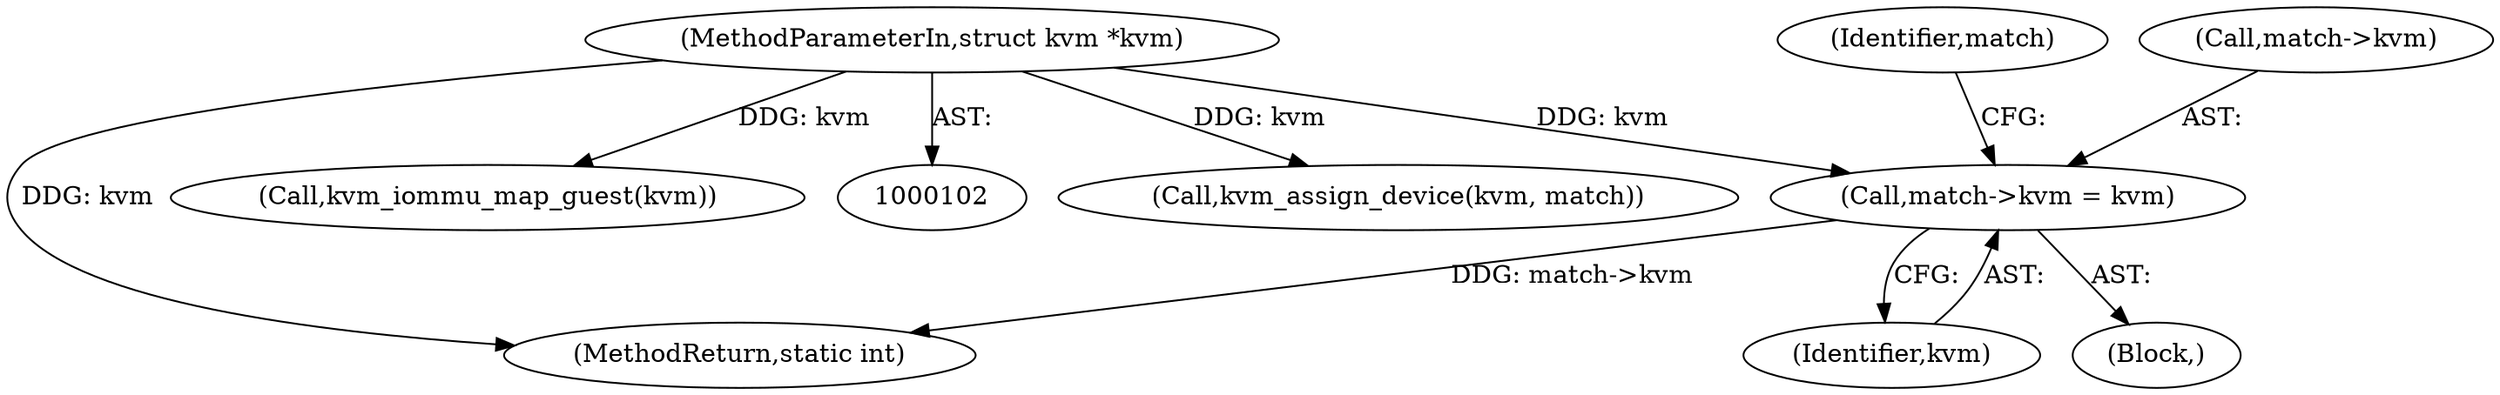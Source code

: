digraph "0_linux_c4e7f9022e506c6635a5037713c37118e23193e4@pointer" {
"1000301" [label="(Call,match->kvm = kvm)"];
"1000103" [label="(MethodParameterIn,struct kvm *kvm)"];
"1000341" [label="(Call,kvm_assign_device(kvm, match))"];
"1000309" [label="(Identifier,match)"];
"1000105" [label="(Block,)"];
"1000103" [label="(MethodParameterIn,struct kvm *kvm)"];
"1000398" [label="(MethodReturn,static int)"];
"1000301" [label="(Call,match->kvm = kvm)"];
"1000302" [label="(Call,match->kvm)"];
"1000305" [label="(Identifier,kvm)"];
"1000334" [label="(Call,kvm_iommu_map_guest(kvm))"];
"1000301" -> "1000105"  [label="AST: "];
"1000301" -> "1000305"  [label="CFG: "];
"1000302" -> "1000301"  [label="AST: "];
"1000305" -> "1000301"  [label="AST: "];
"1000309" -> "1000301"  [label="CFG: "];
"1000301" -> "1000398"  [label="DDG: match->kvm"];
"1000103" -> "1000301"  [label="DDG: kvm"];
"1000103" -> "1000102"  [label="AST: "];
"1000103" -> "1000398"  [label="DDG: kvm"];
"1000103" -> "1000334"  [label="DDG: kvm"];
"1000103" -> "1000341"  [label="DDG: kvm"];
}
